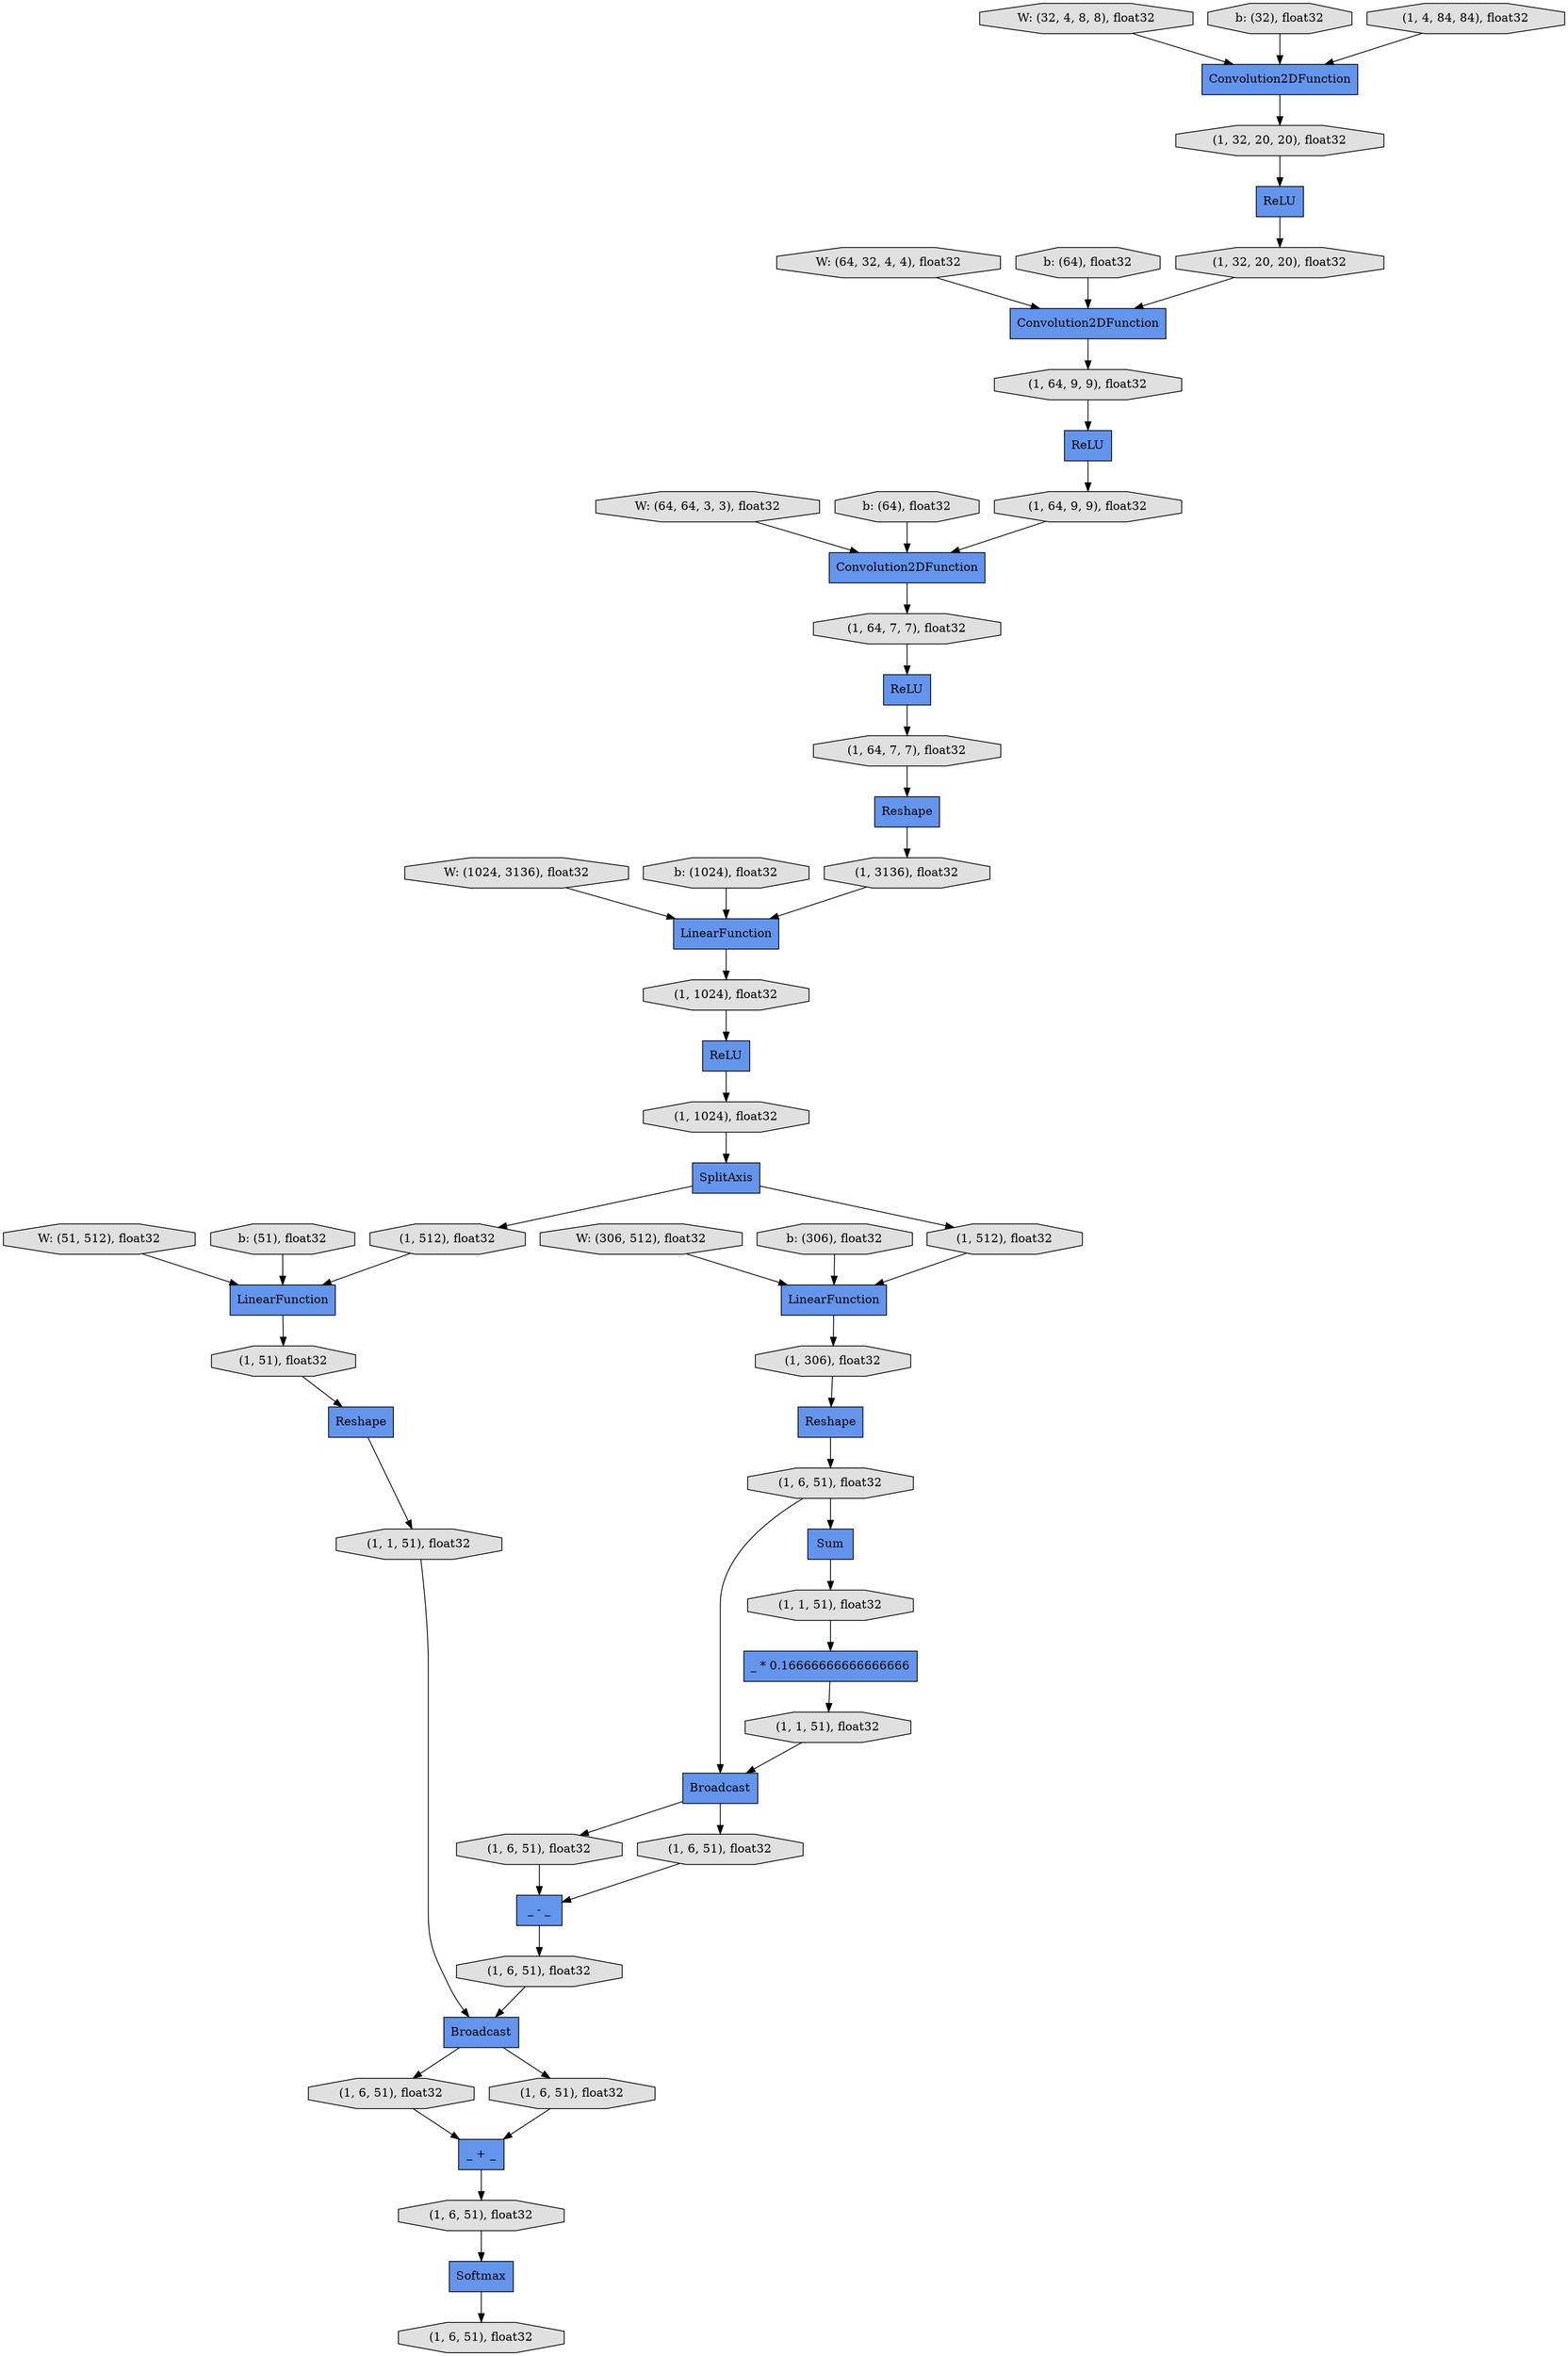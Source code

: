 digraph graphname{rankdir=TB;139703802283920 [label="Convolution2DFunction",shape="record",fillcolor="#6495ED",style="filled"];139703802595408 [label="_ * 0.16666666666666666",shape="record",fillcolor="#6495ED",style="filled"];139703802406992 [label="(1, 306), float32",shape="octagon",fillcolor="#E0E0E0",style="filled"];139703763562640 [label="Reshape",shape="record",fillcolor="#6495ED",style="filled"];139703802284176 [label="W: (32, 4, 8, 8), float32",shape="octagon",fillcolor="#E0E0E0",style="filled"];139703802407184 [label="(1, 6, 51), float32",shape="octagon",fillcolor="#E0E0E0",style="filled"];139703802282256 [label="(1, 32, 20, 20), float32",shape="octagon",fillcolor="#E0E0E0",style="filled"];139703802407248 [label="Softmax",shape="record",fillcolor="#6495ED",style="filled"];139703802710352 [label="(1, 512), float32",shape="octagon",fillcolor="#E0E0E0",style="filled"];139703802282320 [label="LinearFunction",shape="record",fillcolor="#6495ED",style="filled"];139703802405200 [label="W: (1024, 3136), float32",shape="octagon",fillcolor="#E0E0E0",style="filled"];139703802407312 [label="(1, 6, 51), float32",shape="octagon",fillcolor="#E0E0E0",style="filled"];139703802282384 [label="(1, 64, 7, 7), float32",shape="octagon",fillcolor="#E0E0E0",style="filled"];139703802284496 [label="b: (32), float32",shape="octagon",fillcolor="#E0E0E0",style="filled"];139703802282512 [label="(1, 64, 7, 7), float32",shape="octagon",fillcolor="#E0E0E0",style="filled"];139703802407504 [label="(1, 6, 51), float32",shape="octagon",fillcolor="#E0E0E0",style="filled"];139703802407568 [label="(1, 51), float32",shape="octagon",fillcolor="#E0E0E0",style="filled"];139703802405520 [label="b: (1024), float32",shape="octagon",fillcolor="#E0E0E0",style="filled"];139703802282768 [label="SplitAxis",shape="record",fillcolor="#6495ED",style="filled"];139703802284816 [label="W: (64, 32, 4, 4), float32",shape="octagon",fillcolor="#E0E0E0",style="filled"];139703802407760 [label="Broadcast",shape="record",fillcolor="#6495ED",style="filled"];139703802616720 [label="(1, 3136), float32",shape="octagon",fillcolor="#E0E0E0",style="filled"];139703802282896 [label="ReLU",shape="record",fillcolor="#6495ED",style="filled"];139703802405840 [label="W: (306, 512), float32",shape="octagon",fillcolor="#E0E0E0",style="filled"];139703802282960 [label="(1, 64, 9, 9), float32",shape="octagon",fillcolor="#E0E0E0",style="filled"];139703802407952 [label="(1, 6, 51), float32",shape="octagon",fillcolor="#E0E0E0",style="filled"];139703802283024 [label="Reshape",shape="record",fillcolor="#6495ED",style="filled"];139703802408016 [label="_ + _",shape="record",fillcolor="#6495ED",style="filled"];139703802594384 [label="LinearFunction",shape="record",fillcolor="#6495ED",style="filled"];139703802283088 [label="(1, 64, 9, 9), float32",shape="octagon",fillcolor="#E0E0E0",style="filled"];139703802285136 [label="b: (64), float32",shape="octagon",fillcolor="#E0E0E0",style="filled"];139703802408080 [label="(1, 6, 51), float32",shape="octagon",fillcolor="#E0E0E0",style="filled"];139703802408144 [label="(1, 1, 51), float32",shape="octagon",fillcolor="#E0E0E0",style="filled"];139703758548176 [label="Broadcast",shape="record",fillcolor="#6495ED",style="filled"];139703802283216 [label="Convolution2DFunction",shape="record",fillcolor="#6495ED",style="filled"];139703802406160 [label="b: (306), float32",shape="octagon",fillcolor="#E0E0E0",style="filled"];139703802283280 [label="ReLU",shape="record",fillcolor="#6495ED",style="filled"];139703802406288 [label="(1, 6, 51), float32",shape="octagon",fillcolor="#E0E0E0",style="filled"];139703802285456 [label="W: (64, 64, 3, 3), float32",shape="octagon",fillcolor="#E0E0E0",style="filled"];139703802572240 [label="(1, 512), float32",shape="octagon",fillcolor="#E0E0E0",style="filled"];139703802283472 [label="(1, 32, 20, 20), float32",shape="octagon",fillcolor="#E0E0E0",style="filled"];139703802711568 [label="Reshape",shape="record",fillcolor="#6495ED",style="filled"];139703802283536 [label="LinearFunction",shape="record",fillcolor="#6495ED",style="filled"];139703777715728 [label="ReLU",shape="record",fillcolor="#6495ED",style="filled"];139703802594896 [label="(1, 1, 51), float32",shape="octagon",fillcolor="#E0E0E0",style="filled"];139703802283600 [label="Sum",shape="record",fillcolor="#6495ED",style="filled"];139703802406480 [label="W: (51, 512), float32",shape="octagon",fillcolor="#E0E0E0",style="filled"];139703802711632 [label="(1, 1024), float32",shape="octagon",fillcolor="#E0E0E0",style="filled"];139703802408592 [label="(1, 6, 51), float32",shape="octagon",fillcolor="#E0E0E0",style="filled"];139703802594960 [label="_ - _",shape="record",fillcolor="#6495ED",style="filled"];139703802283664 [label="(1, 4, 84, 84), float32",shape="octagon",fillcolor="#E0E0E0",style="filled"];139703802711760 [label="(1, 1024), float32",shape="octagon",fillcolor="#E0E0E0",style="filled"];139703802285776 [label="b: (64), float32",shape="octagon",fillcolor="#E0E0E0",style="filled"];139703802283728 [label="Convolution2DFunction",shape="record",fillcolor="#6495ED",style="filled"];139703802283792 [label="ReLU",shape="record",fillcolor="#6495ED",style="filled"];139703802408784 [label="(1, 6, 51), float32",shape="octagon",fillcolor="#E0E0E0",style="filled"];139703802595152 [label="(1, 1, 51), float32",shape="octagon",fillcolor="#E0E0E0",style="filled"];139703802406800 [label="b: (51), float32",shape="octagon",fillcolor="#E0E0E0",style="filled"];139703802283792 -> 139703802711632;139703802407184 -> 139703802594960;139703802405200 -> 139703802282320;139703802710352 -> 139703802283536;139703802407568 -> 139703763562640;139703802616720 -> 139703802282320;139703802283088 -> 139703802283216;139703802283536 -> 139703802406992;139703802282768 -> 139703802710352;139703802711760 -> 139703802283792;139703802407504 -> 139703802407760;139703802595152 -> 139703802595408;139703802283600 -> 139703802595152;139703802408016 -> 139703802407952;139703802282960 -> 139703802282896;139703802407312 -> 139703802594960;139703802282512 -> 139703802283024;139703802283664 -> 139703802283920;139703763562640 -> 139703802408144;139703802594384 -> 139703802407568;139703802282320 -> 139703802711760;139703802282384 -> 139703802283280;139703802285776 -> 139703802283216;139703802406800 -> 139703802594384;139703802594896 -> 139703758548176;139703802406160 -> 139703802283536;139703802594960 -> 139703802407504;139703802406992 -> 139703802711568;139703777715728 -> 139703802283472;139703802407952 -> 139703802407248;139703802407760 -> 139703802408784;139703802595408 -> 139703802594896;139703802711568 -> 139703802406288;139703802406480 -> 139703802594384;139703802572240 -> 139703802594384;139703802711632 -> 139703802282768;139703802405520 -> 139703802282320;139703802283024 -> 139703802616720;139703802283920 -> 139703802282256;139703758548176 -> 139703802407184;139703802408784 -> 139703802408016;139703802284816 -> 139703802283728;139703802284176 -> 139703802283920;139703802284496 -> 139703802283920;139703758548176 -> 139703802407312;139703802406288 -> 139703802283600;139703802282768 -> 139703802572240;139703802283216 -> 139703802282384;139703802283280 -> 139703802282512;139703802282896 -> 139703802283088;139703802285136 -> 139703802283728;139703802282256 -> 139703777715728;139703802407248 -> 139703802408592;139703802407760 -> 139703802408080;139703802406288 -> 139703758548176;139703802405840 -> 139703802283536;139703802285456 -> 139703802283216;139703802283728 -> 139703802282960;139703802283472 -> 139703802283728;139703802408080 -> 139703802408016;139703802408144 -> 139703802407760;}
